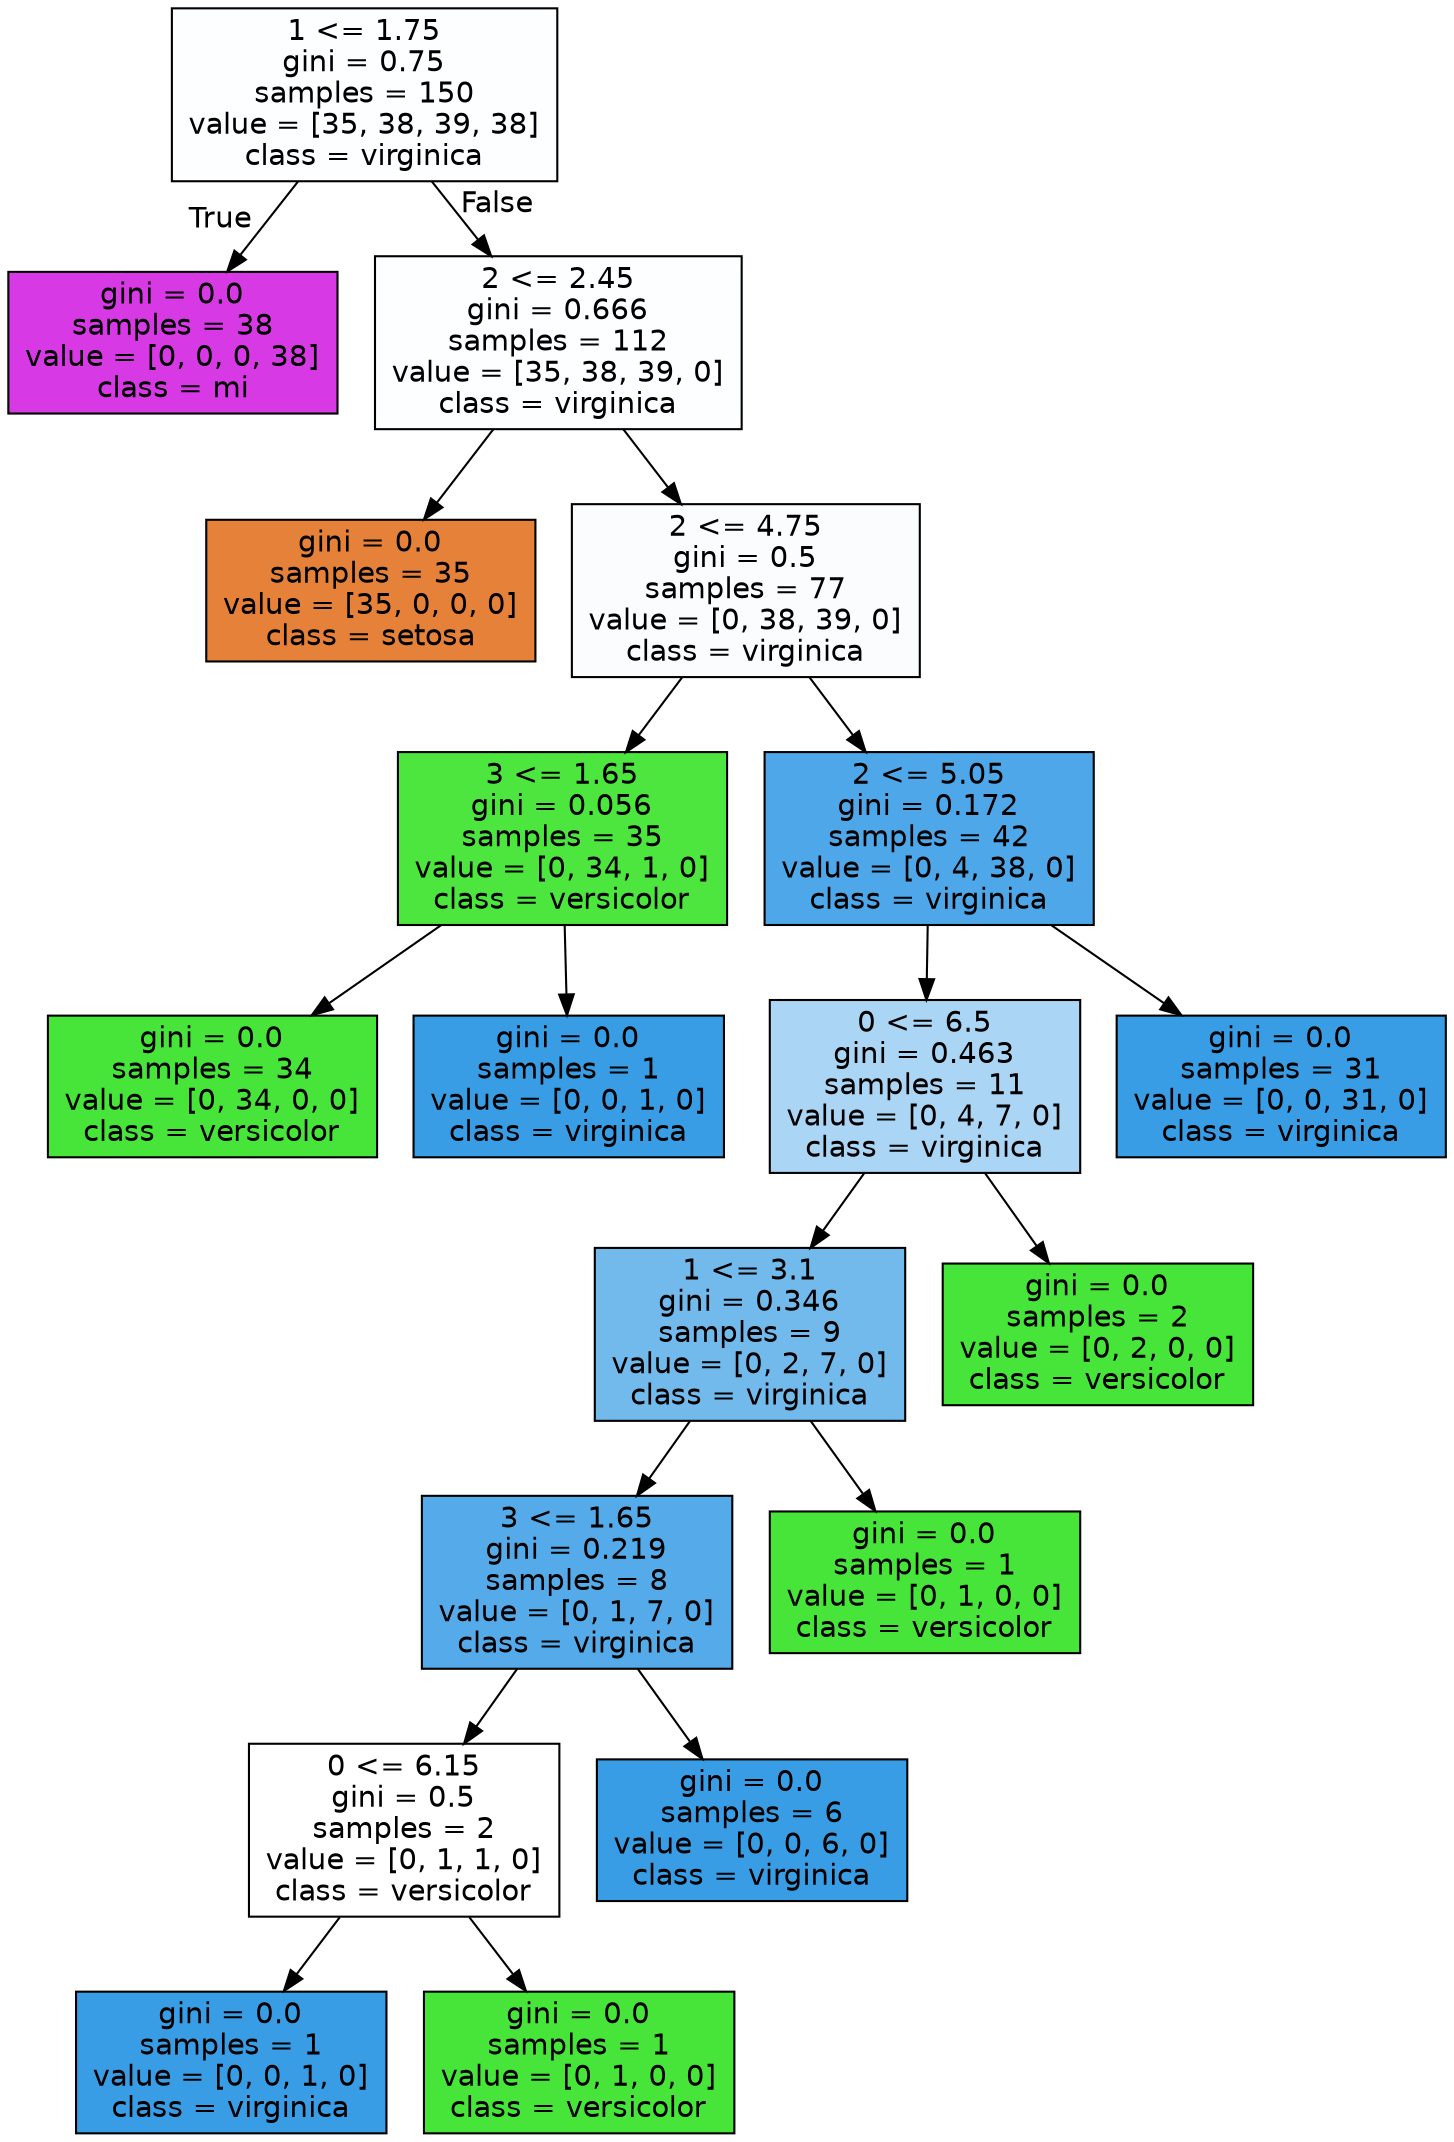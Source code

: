 digraph Tree {
node [shape=box, style="filled", color="black", fontname="helvetica"] ;
edge [fontname="helvetica"] ;
0 [label="1 <= 1.75\ngini = 0.75\nsamples = 150\nvalue = [35, 38, 39, 38]\nclass = virginica", fillcolor="#fdfeff"] ;
1 [label="gini = 0.0\nsamples = 38\nvalue = [0, 0, 0, 38]\nclass = mi", fillcolor="#d739e5"] ;
0 -> 1 [labeldistance=2.5, labelangle=45, headlabel="True"] ;
2 [label="2 <= 2.45\ngini = 0.666\nsamples = 112\nvalue = [35, 38, 39, 0]\nclass = virginica", fillcolor="#fcfeff"] ;
0 -> 2 [labeldistance=2.5, labelangle=-45, headlabel="False"] ;
3 [label="gini = 0.0\nsamples = 35\nvalue = [35, 0, 0, 0]\nclass = setosa", fillcolor="#e58139"] ;
2 -> 3 ;
4 [label="2 <= 4.75\ngini = 0.5\nsamples = 77\nvalue = [0, 38, 39, 0]\nclass = virginica", fillcolor="#fafcfe"] ;
2 -> 4 ;
5 [label="3 <= 1.65\ngini = 0.056\nsamples = 35\nvalue = [0, 34, 1, 0]\nclass = versicolor", fillcolor="#4ce63f"] ;
4 -> 5 ;
6 [label="gini = 0.0\nsamples = 34\nvalue = [0, 34, 0, 0]\nclass = versicolor", fillcolor="#47e539"] ;
5 -> 6 ;
7 [label="gini = 0.0\nsamples = 1\nvalue = [0, 0, 1, 0]\nclass = virginica", fillcolor="#399de5"] ;
5 -> 7 ;
8 [label="2 <= 5.05\ngini = 0.172\nsamples = 42\nvalue = [0, 4, 38, 0]\nclass = virginica", fillcolor="#4ea7e8"] ;
4 -> 8 ;
9 [label="0 <= 6.5\ngini = 0.463\nsamples = 11\nvalue = [0, 4, 7, 0]\nclass = virginica", fillcolor="#aad5f4"] ;
8 -> 9 ;
10 [label="1 <= 3.1\ngini = 0.346\nsamples = 9\nvalue = [0, 2, 7, 0]\nclass = virginica", fillcolor="#72b9ec"] ;
9 -> 10 ;
11 [label="3 <= 1.65\ngini = 0.219\nsamples = 8\nvalue = [0, 1, 7, 0]\nclass = virginica", fillcolor="#55abe9"] ;
10 -> 11 ;
12 [label="0 <= 6.15\ngini = 0.5\nsamples = 2\nvalue = [0, 1, 1, 0]\nclass = versicolor", fillcolor="#ffffff"] ;
11 -> 12 ;
13 [label="gini = 0.0\nsamples = 1\nvalue = [0, 0, 1, 0]\nclass = virginica", fillcolor="#399de5"] ;
12 -> 13 ;
14 [label="gini = 0.0\nsamples = 1\nvalue = [0, 1, 0, 0]\nclass = versicolor", fillcolor="#47e539"] ;
12 -> 14 ;
15 [label="gini = 0.0\nsamples = 6\nvalue = [0, 0, 6, 0]\nclass = virginica", fillcolor="#399de5"] ;
11 -> 15 ;
16 [label="gini = 0.0\nsamples = 1\nvalue = [0, 1, 0, 0]\nclass = versicolor", fillcolor="#47e539"] ;
10 -> 16 ;
17 [label="gini = 0.0\nsamples = 2\nvalue = [0, 2, 0, 0]\nclass = versicolor", fillcolor="#47e539"] ;
9 -> 17 ;
18 [label="gini = 0.0\nsamples = 31\nvalue = [0, 0, 31, 0]\nclass = virginica", fillcolor="#399de5"] ;
8 -> 18 ;
}